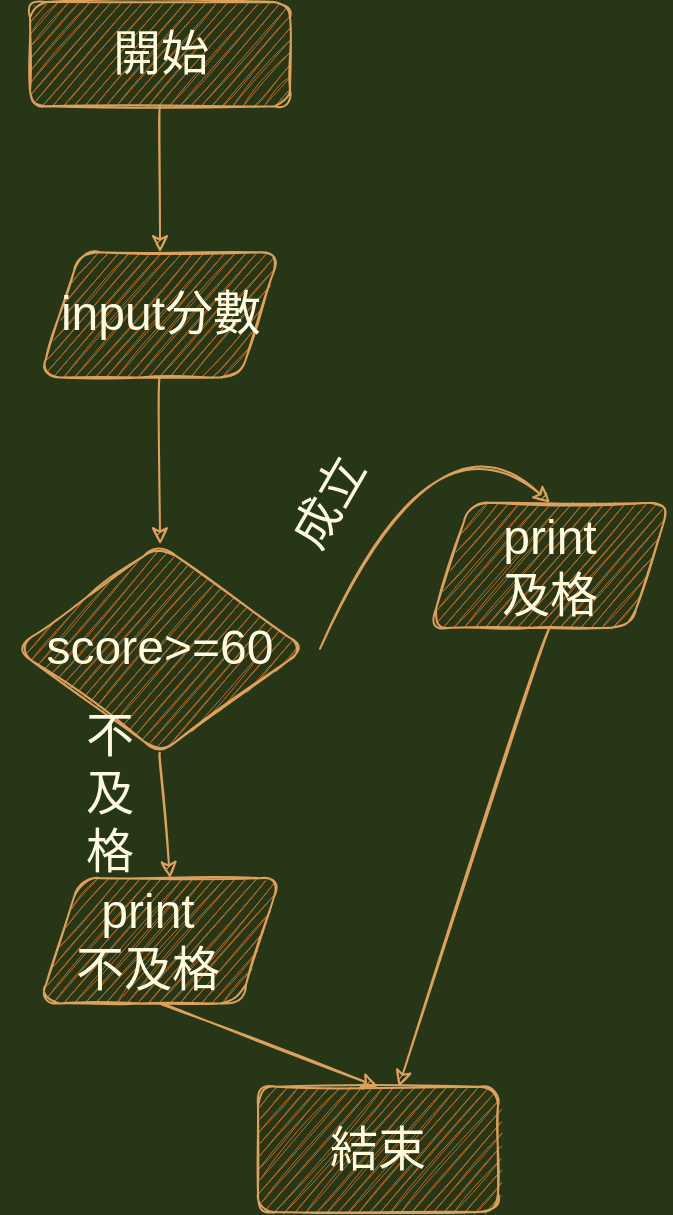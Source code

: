 <mxfile version="13.5.9" type="device"><diagram id="ym2sS0Kob8ZKCcrxmmxL" name="Page-1"><mxGraphModel dx="1583" dy="689" grid="0" gridSize="10" guides="1" tooltips="1" connect="1" arrows="1" fold="1" page="1" pageScale="1" pageWidth="827" pageHeight="1169" background="#283618" math="0" shadow="0" extFonts="新細明體^https://fonts.googleapis.com/css?family=%E6%96%B0%E7%B4%B0%E6%98%8E%E9%AB%94"><root><mxCell id="0"/><mxCell id="1" parent="0"/><mxCell id="53v3cHWduR1zscn8t4uo-1" value="" style="group" vertex="1" connectable="0" parent="1"><mxGeometry x="225" y="55" width="335" height="605" as="geometry"/></mxCell><mxCell id="DHrxTkpUf-D7tfO7d2Oc-2" value="" style="group;fontColor=#FEFAE0;sketch=1;rounded=1;" parent="53v3cHWduR1zscn8t4uo-1" vertex="1" connectable="0"><mxGeometry width="335" height="605" as="geometry"/></mxCell><mxCell id="frJH9oWAj39k61LwB1HV-8" value="&lt;font style=&quot;font-size: 24px&quot;&gt;成立&lt;/font&gt;" style="text;html=1;strokeColor=none;fillColor=none;align=center;verticalAlign=middle;whiteSpace=wrap;rotation=-60;fontColor=#FEFAE0;sketch=1;rounded=1;" parent="DHrxTkpUf-D7tfO7d2Oc-2" vertex="1"><mxGeometry x="125" y="239.914" width="80" height="20.862" as="geometry"/></mxCell><mxCell id="DHrxTkpUf-D7tfO7d2Oc-1" value="" style="group;fontColor=#FEFAE0;sketch=1;rounded=1;" parent="DHrxTkpUf-D7tfO7d2Oc-2" vertex="1" connectable="0"><mxGeometry width="335" height="605" as="geometry"/></mxCell><mxCell id="frJH9oWAj39k61LwB1HV-1" value="" style="whiteSpace=wrap;html=1;fillColor=#BC6C25;strokeColor=#DDA15E;fontColor=#FEFAE0;sketch=1;rounded=1;" parent="DHrxTkpUf-D7tfO7d2Oc-1" vertex="1"><mxGeometry x="15" width="130" height="52.155" as="geometry"/></mxCell><mxCell id="frJH9oWAj39k61LwB1HV-2" value="&lt;font style=&quot;font-size: 24px&quot; face=&quot;Comic Sans MS&quot;&gt;開始&lt;/font&gt;" style="text;html=1;strokeColor=none;fillColor=none;align=center;verticalAlign=middle;whiteSpace=wrap;fontFamily=新細明體;FType=g;fontColor=#FEFAE0;sketch=1;rounded=1;" parent="DHrxTkpUf-D7tfO7d2Oc-1" vertex="1"><mxGeometry x="47.5" y="15.647" width="65" height="20.862" as="geometry"/></mxCell><mxCell id="frJH9oWAj39k61LwB1HV-4" value="" style="endArrow=classic;html=1;exitX=0.5;exitY=1;exitDx=0;exitDy=0;fillColor=#BC6C25;strokeColor=#DDA15E;fontColor=#FEFAE0;labelBackgroundColor=#283618;sketch=1;curved=1;" parent="DHrxTkpUf-D7tfO7d2Oc-1" source="frJH9oWAj39k61LwB1HV-1" edge="1"><mxGeometry width="50" height="50" relative="1" as="geometry"><mxPoint x="-5" y="177.328" as="sourcePoint"/><mxPoint x="80" y="125.172" as="targetPoint"/></mxGeometry></mxCell><mxCell id="frJH9oWAj39k61LwB1HV-7" value="" style="endArrow=classic;html=1;fillColor=#BC6C25;exitX=1;exitY=0.5;exitDx=0;exitDy=0;entryX=0.5;entryY=0;entryDx=0;entryDy=0;strokeColor=#DDA15E;fontColor=#FEFAE0;labelBackgroundColor=#283618;sketch=1;curved=1;" parent="DHrxTkpUf-D7tfO7d2Oc-1" source="frJH9oWAj39k61LwB1HV-6" edge="1"><mxGeometry width="50" height="50" relative="1" as="geometry"><mxPoint x="195" y="208.621" as="sourcePoint"/><mxPoint x="275" y="250.345" as="targetPoint"/><Array as="points"><mxPoint x="215" y="198.19"/></Array></mxGeometry></mxCell><mxCell id="frJH9oWAj39k61LwB1HV-9" value="" style="group;fontColor=#FEFAE0;sketch=1;rounded=1;" parent="DHrxTkpUf-D7tfO7d2Oc-1" vertex="1" connectable="0"><mxGeometry y="271.207" width="160" height="104.31" as="geometry"/></mxCell><mxCell id="frJH9oWAj39k61LwB1HV-5" value="" style="rhombus;whiteSpace=wrap;html=1;fillColor=#BC6C25;strokeColor=#DDA15E;fontColor=#FEFAE0;sketch=1;rounded=1;" parent="frJH9oWAj39k61LwB1HV-9" vertex="1"><mxGeometry x="7.5" width="145" height="104.31" as="geometry"/></mxCell><mxCell id="frJH9oWAj39k61LwB1HV-6" value="&lt;font style=&quot;font-size: 24px&quot;&gt;score&amp;gt;=60&lt;/font&gt;" style="text;html=1;strokeColor=none;fillColor=none;align=center;verticalAlign=middle;whiteSpace=wrap;fontColor=#FEFAE0;sketch=1;rounded=1;" parent="frJH9oWAj39k61LwB1HV-9" vertex="1"><mxGeometry y="41.724" width="160" height="20.862" as="geometry"/></mxCell><mxCell id="frJH9oWAj39k61LwB1HV-10" value="" style="shape=parallelogram;perimeter=parallelogramPerimeter;whiteSpace=wrap;html=1;fixedSize=1;fillColor=#BC6C25;strokeColor=#DDA15E;fontColor=#FEFAE0;sketch=1;rounded=1;" parent="DHrxTkpUf-D7tfO7d2Oc-1" vertex="1"><mxGeometry x="20" y="125.172" width="120" height="62.586" as="geometry"/></mxCell><mxCell id="frJH9oWAj39k61LwB1HV-11" value="&lt;font style=&quot;font-size: 24px&quot;&gt;input分數&lt;/font&gt;" style="text;html=1;strokeColor=none;fillColor=none;align=center;verticalAlign=middle;whiteSpace=wrap;fontColor=#FEFAE0;sketch=1;rounded=1;" parent="DHrxTkpUf-D7tfO7d2Oc-1" vertex="1"><mxGeometry x="7.5" y="146.034" width="145" height="20.862" as="geometry"/></mxCell><mxCell id="frJH9oWAj39k61LwB1HV-12" value="" style="endArrow=classic;html=1;fillColor=#BC6C25;exitX=0.5;exitY=1;exitDx=0;exitDy=0;strokeColor=#DDA15E;fontColor=#FEFAE0;labelBackgroundColor=#283618;sketch=1;curved=1;" parent="DHrxTkpUf-D7tfO7d2Oc-1" source="frJH9oWAj39k61LwB1HV-10" edge="1"><mxGeometry width="50" height="50" relative="1" as="geometry"><mxPoint x="45" y="239.914" as="sourcePoint"/><mxPoint x="80" y="271.207" as="targetPoint"/></mxGeometry></mxCell><mxCell id="frJH9oWAj39k61LwB1HV-16" value="" style="endArrow=classic;html=1;fillColor=#BC6C25;exitX=0.5;exitY=1;exitDx=0;exitDy=0;entryX=0.5;entryY=0;entryDx=0;entryDy=0;strokeColor=#DDA15E;fontColor=#FEFAE0;labelBackgroundColor=#283618;sketch=1;curved=1;" parent="DHrxTkpUf-D7tfO7d2Oc-1" source="frJH9oWAj39k61LwB1HV-5" edge="1"><mxGeometry width="50" height="50" relative="1" as="geometry"><mxPoint x="45" y="427.672" as="sourcePoint"/><mxPoint x="85" y="438.103" as="targetPoint"/></mxGeometry></mxCell><mxCell id="frJH9oWAj39k61LwB1HV-19" value="" style="group;fontColor=#FEFAE0;sketch=1;rounded=1;" parent="DHrxTkpUf-D7tfO7d2Oc-1" vertex="1" connectable="0"><mxGeometry x="215" y="250.345" width="120" height="62.586" as="geometry"/></mxCell><mxCell id="frJH9oWAj39k61LwB1HV-17" value="" style="shape=parallelogram;perimeter=parallelogramPerimeter;whiteSpace=wrap;html=1;fixedSize=1;fillColor=#BC6C25;strokeColor=#DDA15E;fontColor=#FEFAE0;sketch=1;rounded=1;" parent="frJH9oWAj39k61LwB1HV-19" vertex="1"><mxGeometry width="120" height="62.586" as="geometry"/></mxCell><mxCell id="frJH9oWAj39k61LwB1HV-14" value="&lt;span style=&quot;font-size: 24px&quot;&gt;print及格&lt;/span&gt;" style="text;html=1;strokeColor=none;fillColor=none;align=center;verticalAlign=middle;whiteSpace=wrap;fontColor=#FEFAE0;sketch=1;rounded=1;" parent="frJH9oWAj39k61LwB1HV-19" vertex="1"><mxGeometry x="25" y="20.862" width="70" height="20.862" as="geometry"/></mxCell><mxCell id="frJH9oWAj39k61LwB1HV-18" style="edgeStyle=orthogonalEdgeStyle;orthogonalLoop=1;jettySize=auto;html=1;exitX=0.5;exitY=1;exitDx=0;exitDy=0;fillColor=#BC6C25;strokeColor=#DDA15E;fontColor=#FEFAE0;labelBackgroundColor=#283618;sketch=1;curved=1;" parent="frJH9oWAj39k61LwB1HV-19" source="frJH9oWAj39k61LwB1HV-14" target="frJH9oWAj39k61LwB1HV-14" edge="1"><mxGeometry relative="1" as="geometry"/></mxCell><mxCell id="frJH9oWAj39k61LwB1HV-21" value="" style="shape=parallelogram;perimeter=parallelogramPerimeter;whiteSpace=wrap;html=1;fixedSize=1;fillColor=#BC6C25;strokeColor=#DDA15E;fontColor=#FEFAE0;sketch=1;rounded=1;" parent="DHrxTkpUf-D7tfO7d2Oc-1" vertex="1"><mxGeometry x="20" y="438.103" width="120" height="62.586" as="geometry"/></mxCell><mxCell id="frJH9oWAj39k61LwB1HV-22" value="&lt;font style=&quot;font-size: 24px&quot;&gt;print&lt;br&gt;不及格&lt;br&gt;&lt;/font&gt;" style="text;html=1;strokeColor=none;fillColor=none;align=center;verticalAlign=middle;whiteSpace=wrap;fontColor=#FEFAE0;sketch=1;rounded=1;" parent="DHrxTkpUf-D7tfO7d2Oc-1" vertex="1"><mxGeometry x="35" y="458.966" width="78" height="20.862" as="geometry"/></mxCell><mxCell id="frJH9oWAj39k61LwB1HV-23" value="&lt;font style=&quot;font-size: 24px&quot;&gt;不及格&lt;/font&gt;" style="text;html=1;strokeColor=none;fillColor=none;align=center;verticalAlign=middle;whiteSpace=wrap;fontColor=#FEFAE0;sketch=1;rounded=1;" parent="DHrxTkpUf-D7tfO7d2Oc-1" vertex="1"><mxGeometry x="35" y="365.086" width="40" height="62.586" as="geometry"/></mxCell><mxCell id="frJH9oWAj39k61LwB1HV-24" value="&lt;font style=&quot;font-size: 24px&quot;&gt;結束&lt;/font&gt;" style="whiteSpace=wrap;html=1;fillColor=#BC6C25;strokeColor=#DDA15E;fontColor=#FEFAE0;sketch=1;rounded=1;" parent="DHrxTkpUf-D7tfO7d2Oc-1" vertex="1"><mxGeometry x="129" y="542.414" width="120" height="62.586" as="geometry"/></mxCell><mxCell id="frJH9oWAj39k61LwB1HV-25" value="" style="endArrow=classic;html=1;fillColor=#BC6C25;exitX=0.5;exitY=1;exitDx=0;exitDy=0;entryX=0.5;entryY=0;entryDx=0;entryDy=0;strokeColor=#DDA15E;fontColor=#FEFAE0;labelBackgroundColor=#283618;sketch=1;curved=1;" parent="DHrxTkpUf-D7tfO7d2Oc-1" source="frJH9oWAj39k61LwB1HV-21" target="frJH9oWAj39k61LwB1HV-24" edge="1"><mxGeometry width="50" height="50" relative="1" as="geometry"><mxPoint x="95" y="573.707" as="sourcePoint"/><mxPoint x="145" y="521.552" as="targetPoint"/></mxGeometry></mxCell><mxCell id="frJH9oWAj39k61LwB1HV-26" value="" style="endArrow=classic;html=1;fillColor=#BC6C25;exitX=0.5;exitY=1;exitDx=0;exitDy=0;strokeColor=#DDA15E;fontColor=#FEFAE0;labelBackgroundColor=#283618;sketch=1;curved=1;" parent="DHrxTkpUf-D7tfO7d2Oc-1" source="frJH9oWAj39k61LwB1HV-17" target="frJH9oWAj39k61LwB1HV-24" edge="1"><mxGeometry width="50" height="50" relative="1" as="geometry"><mxPoint x="305" y="479.828" as="sourcePoint"/><mxPoint x="355" y="427.672" as="targetPoint"/></mxGeometry></mxCell></root></mxGraphModel></diagram></mxfile>